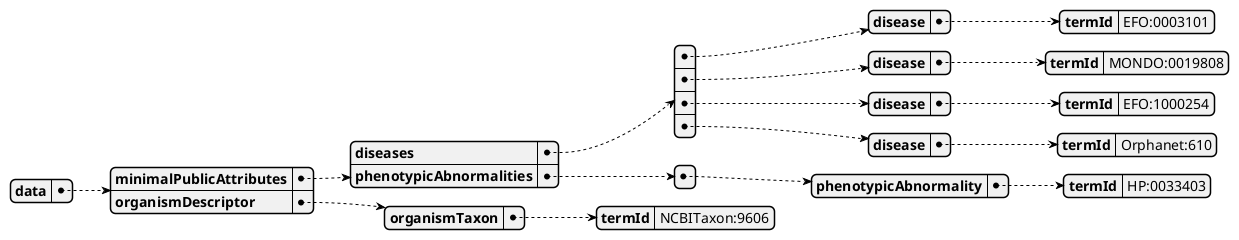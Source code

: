 @startjson

{
    "data": {
        "minimalPublicAttributes": {
            "diseases": [
                {
                    "disease": {
                        "termId": "EFO:0003101"
                    }
                },
                {
                    "disease": {
                        "termId": "MONDO:0019808"
                    }
                },
                {
                    "disease": {
                        "termId": "EFO:1000254"
                    }
                },
                {
                    "disease": {
                        "termId": "Orphanet:610"
                    }
                }
            ],
            "phenotypicAbnormalities": [
                {
                    "phenotypicAbnormality": {
                        "termId": "HP:0033403"
                    }
                }
            ]
        },
        "organismDescriptor": {
            "organismTaxon": {
                "termId": "NCBITaxon:9606"
            }
        }
    }
}
@endjson